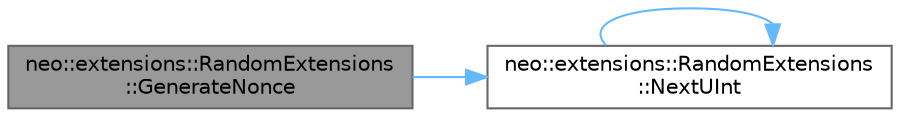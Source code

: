 digraph "neo::extensions::RandomExtensions::GenerateNonce"
{
 // LATEX_PDF_SIZE
  bgcolor="transparent";
  edge [fontname=Helvetica,fontsize=10,labelfontname=Helvetica,labelfontsize=10];
  node [fontname=Helvetica,fontsize=10,shape=box,height=0.2,width=0.4];
  rankdir="LR";
  Node1 [id="Node000001",label="neo::extensions::RandomExtensions\l::GenerateNonce",height=0.2,width=0.4,color="gray40", fillcolor="grey60", style="filled", fontcolor="black",tooltip="Generate random nonce for blockchain operations."];
  Node1 -> Node2 [id="edge1_Node000001_Node000002",color="steelblue1",style="solid",tooltip=" "];
  Node2 [id="Node000002",label="neo::extensions::RandomExtensions\l::NextUInt",height=0.2,width=0.4,color="grey40", fillcolor="white", style="filled",URL="$classneo_1_1extensions_1_1_random_extensions.html#a48ad0c45fa10b6a3a65fc0a2934f7365",tooltip="Generate random unsigned integer (full range)"];
  Node2 -> Node2 [id="edge2_Node000002_Node000002",color="steelblue1",style="solid",tooltip=" "];
}
